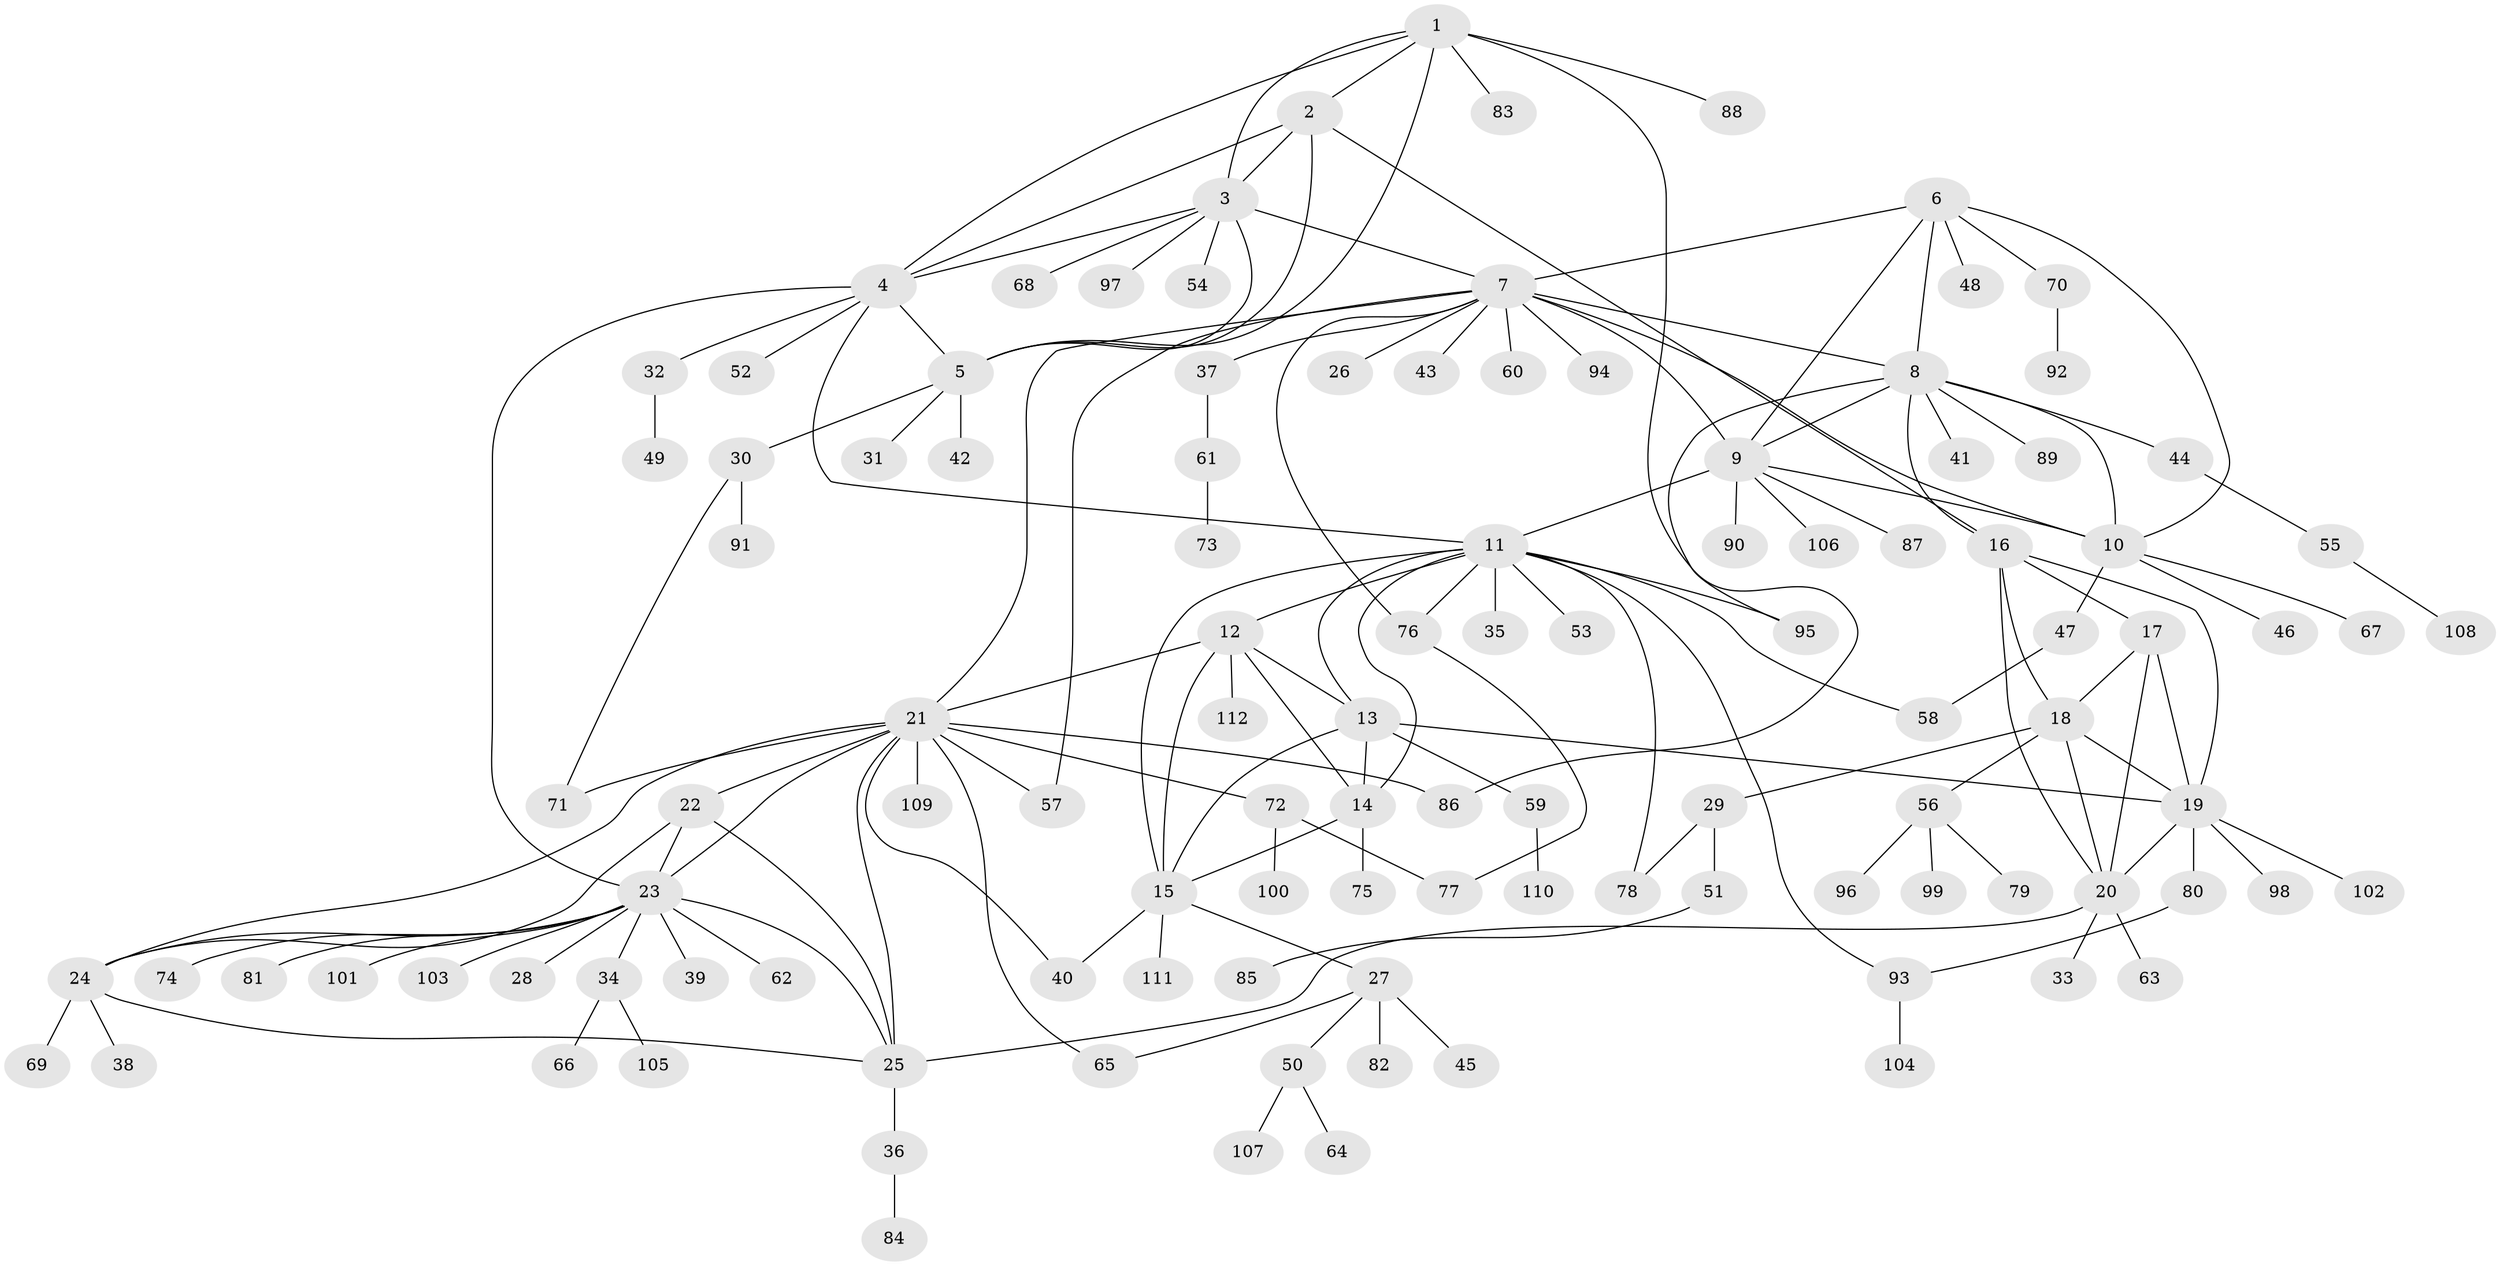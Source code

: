 // Generated by graph-tools (version 1.1) at 2025/56/03/09/25 04:56:08]
// undirected, 112 vertices, 158 edges
graph export_dot {
graph [start="1"]
  node [color=gray90,style=filled];
  1;
  2;
  3;
  4;
  5;
  6;
  7;
  8;
  9;
  10;
  11;
  12;
  13;
  14;
  15;
  16;
  17;
  18;
  19;
  20;
  21;
  22;
  23;
  24;
  25;
  26;
  27;
  28;
  29;
  30;
  31;
  32;
  33;
  34;
  35;
  36;
  37;
  38;
  39;
  40;
  41;
  42;
  43;
  44;
  45;
  46;
  47;
  48;
  49;
  50;
  51;
  52;
  53;
  54;
  55;
  56;
  57;
  58;
  59;
  60;
  61;
  62;
  63;
  64;
  65;
  66;
  67;
  68;
  69;
  70;
  71;
  72;
  73;
  74;
  75;
  76;
  77;
  78;
  79;
  80;
  81;
  82;
  83;
  84;
  85;
  86;
  87;
  88;
  89;
  90;
  91;
  92;
  93;
  94;
  95;
  96;
  97;
  98;
  99;
  100;
  101;
  102;
  103;
  104;
  105;
  106;
  107;
  108;
  109;
  110;
  111;
  112;
  1 -- 2;
  1 -- 3;
  1 -- 4;
  1 -- 5;
  1 -- 83;
  1 -- 86;
  1 -- 88;
  2 -- 3;
  2 -- 4;
  2 -- 5;
  2 -- 16;
  3 -- 4;
  3 -- 5;
  3 -- 7;
  3 -- 54;
  3 -- 68;
  3 -- 97;
  4 -- 5;
  4 -- 11;
  4 -- 23;
  4 -- 32;
  4 -- 52;
  5 -- 30;
  5 -- 31;
  5 -- 42;
  6 -- 7;
  6 -- 8;
  6 -- 9;
  6 -- 10;
  6 -- 48;
  6 -- 70;
  7 -- 8;
  7 -- 9;
  7 -- 10;
  7 -- 21;
  7 -- 26;
  7 -- 37;
  7 -- 43;
  7 -- 57;
  7 -- 60;
  7 -- 76;
  7 -- 94;
  8 -- 9;
  8 -- 10;
  8 -- 16;
  8 -- 41;
  8 -- 44;
  8 -- 89;
  8 -- 95;
  9 -- 10;
  9 -- 11;
  9 -- 87;
  9 -- 90;
  9 -- 106;
  10 -- 46;
  10 -- 47;
  10 -- 67;
  11 -- 12;
  11 -- 13;
  11 -- 14;
  11 -- 15;
  11 -- 35;
  11 -- 53;
  11 -- 58;
  11 -- 76;
  11 -- 78;
  11 -- 93;
  11 -- 95;
  12 -- 13;
  12 -- 14;
  12 -- 15;
  12 -- 21;
  12 -- 112;
  13 -- 14;
  13 -- 15;
  13 -- 19;
  13 -- 59;
  14 -- 15;
  14 -- 75;
  15 -- 27;
  15 -- 40;
  15 -- 111;
  16 -- 17;
  16 -- 18;
  16 -- 19;
  16 -- 20;
  17 -- 18;
  17 -- 19;
  17 -- 20;
  18 -- 19;
  18 -- 20;
  18 -- 29;
  18 -- 56;
  19 -- 20;
  19 -- 80;
  19 -- 98;
  19 -- 102;
  20 -- 25;
  20 -- 33;
  20 -- 63;
  21 -- 22;
  21 -- 23;
  21 -- 24;
  21 -- 25;
  21 -- 40;
  21 -- 57;
  21 -- 65;
  21 -- 71;
  21 -- 72;
  21 -- 86;
  21 -- 109;
  22 -- 23;
  22 -- 24;
  22 -- 25;
  23 -- 24;
  23 -- 25;
  23 -- 28;
  23 -- 34;
  23 -- 39;
  23 -- 62;
  23 -- 74;
  23 -- 81;
  23 -- 101;
  23 -- 103;
  24 -- 25;
  24 -- 38;
  24 -- 69;
  25 -- 36;
  27 -- 45;
  27 -- 50;
  27 -- 65;
  27 -- 82;
  29 -- 51;
  29 -- 78;
  30 -- 71;
  30 -- 91;
  32 -- 49;
  34 -- 66;
  34 -- 105;
  36 -- 84;
  37 -- 61;
  44 -- 55;
  47 -- 58;
  50 -- 64;
  50 -- 107;
  51 -- 85;
  55 -- 108;
  56 -- 79;
  56 -- 96;
  56 -- 99;
  59 -- 110;
  61 -- 73;
  70 -- 92;
  72 -- 77;
  72 -- 100;
  76 -- 77;
  80 -- 93;
  93 -- 104;
}
